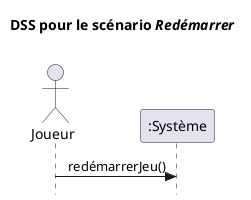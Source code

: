 @startuml
skinparam style strictuml
skinparam defaultfontname Verdana
skinparam sequence {
    MessageAlign center
}
title DSS pour le scénario <i>Redémarrer</i>\n
actor "Joueur" as c
participant ":Système" as s
c->s : redémarrerJeu()